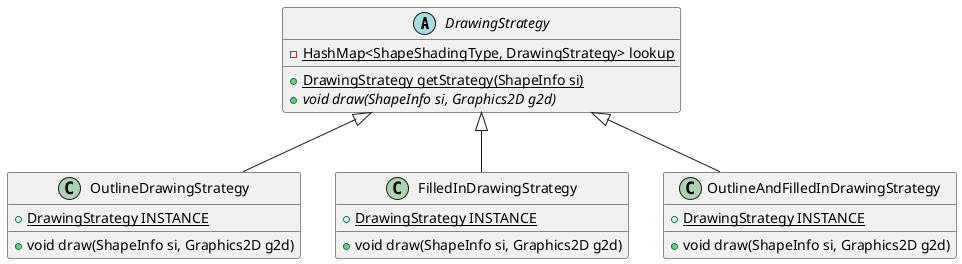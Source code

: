 @startuml DrawingStrategy

abstract class DrawingStrategy {
    - {static} HashMap<ShapeShadingType, DrawingStrategy> lookup
    + {static} DrawingStrategy getStrategy(ShapeInfo si)
    + {abstract} void draw(ShapeInfo si, Graphics2D g2d)
}

class OutlineDrawingStrategy {
    + {static} DrawingStrategy INSTANCE
    + void draw(ShapeInfo si, Graphics2D g2d)
}

class FilledInDrawingStrategy {
    + {static} DrawingStrategy INSTANCE
    + void draw(ShapeInfo si, Graphics2D g2d)
}

class OutlineAndFilledInDrawingStrategy {
    + {static} DrawingStrategy INSTANCE
    + void draw(ShapeInfo si, Graphics2D g2d)
}

DrawingStrategy <|-- OutlineDrawingStrategy
DrawingStrategy <|-- FilledInDrawingStrategy
DrawingStrategy <|-- OutlineAndFilledInDrawingStrategy

@enduml